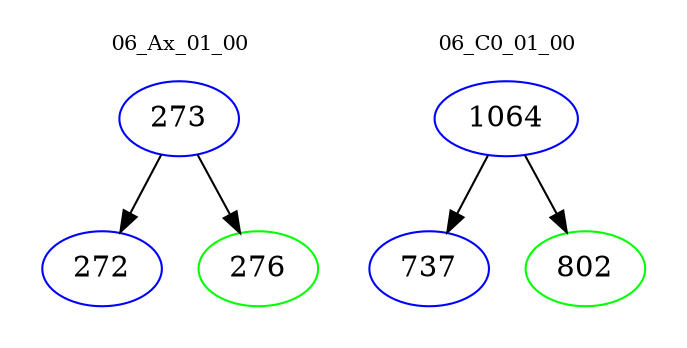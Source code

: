 digraph{
subgraph cluster_0 {
color = white
label = "06_Ax_01_00";
fontsize=10;
T0_273 [label="273", color="blue"]
T0_273 -> T0_272 [color="black"]
T0_272 [label="272", color="blue"]
T0_273 -> T0_276 [color="black"]
T0_276 [label="276", color="green"]
}
subgraph cluster_1 {
color = white
label = "06_C0_01_00";
fontsize=10;
T1_1064 [label="1064", color="blue"]
T1_1064 -> T1_737 [color="black"]
T1_737 [label="737", color="blue"]
T1_1064 -> T1_802 [color="black"]
T1_802 [label="802", color="green"]
}
}
